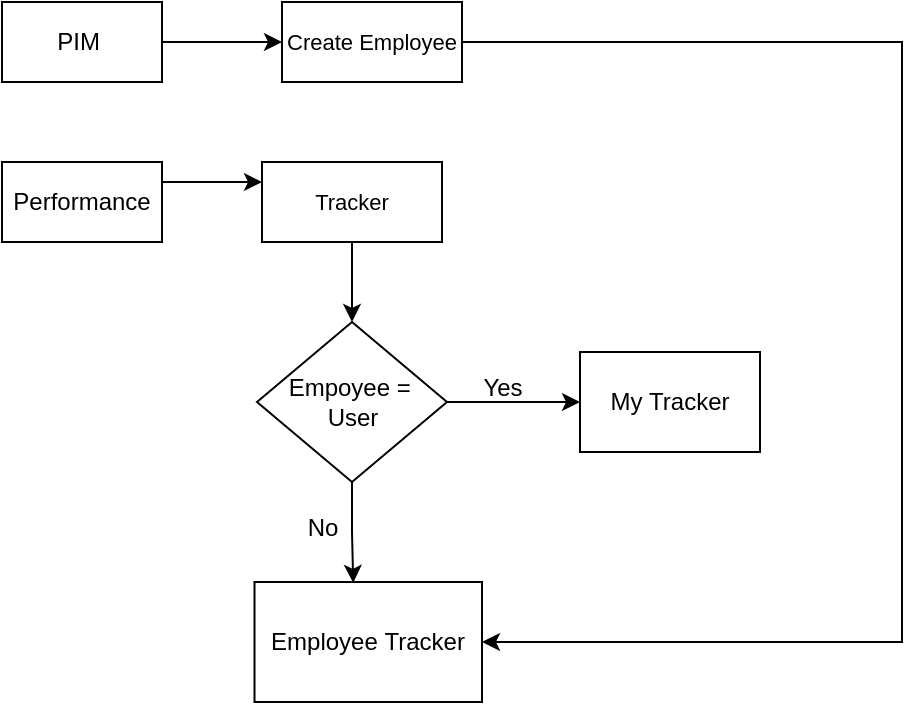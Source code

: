 <mxfile version="26.2.8">
  <diagram name="Trang-1" id="_zSwipDkC4pUuVc7Ita4">
    <mxGraphModel dx="728" dy="366" grid="1" gridSize="10" guides="1" tooltips="1" connect="1" arrows="1" fold="1" page="1" pageScale="1" pageWidth="827" pageHeight="1169" math="0" shadow="0">
      <root>
        <mxCell id="0" />
        <mxCell id="1" parent="0" />
        <mxCell id="g_psVAVuW3C_1zubWyLo-5" style="edgeStyle=orthogonalEdgeStyle;rounded=0;orthogonalLoop=1;jettySize=auto;html=1;exitX=1;exitY=0.5;exitDx=0;exitDy=0;" edge="1" parent="1" source="g_psVAVuW3C_1zubWyLo-2" target="g_psVAVuW3C_1zubWyLo-4">
          <mxGeometry relative="1" as="geometry" />
        </mxCell>
        <mxCell id="g_psVAVuW3C_1zubWyLo-2" value="PIM&amp;nbsp;" style="rounded=0;whiteSpace=wrap;html=1;" vertex="1" parent="1">
          <mxGeometry x="80" y="80" width="80" height="40" as="geometry" />
        </mxCell>
        <mxCell id="g_psVAVuW3C_1zubWyLo-18" style="edgeStyle=orthogonalEdgeStyle;rounded=0;orthogonalLoop=1;jettySize=auto;html=1;exitX=1;exitY=0.5;exitDx=0;exitDy=0;entryX=1;entryY=0.5;entryDx=0;entryDy=0;" edge="1" parent="1" source="g_psVAVuW3C_1zubWyLo-4" target="g_psVAVuW3C_1zubWyLo-11">
          <mxGeometry relative="1" as="geometry">
            <Array as="points">
              <mxPoint x="530" y="100" />
              <mxPoint x="530" y="400" />
            </Array>
          </mxGeometry>
        </mxCell>
        <mxCell id="g_psVAVuW3C_1zubWyLo-4" value="&lt;font style=&quot;font-size: 11px;&quot;&gt;Create Employee&lt;/font&gt;" style="rounded=0;whiteSpace=wrap;html=1;" vertex="1" parent="1">
          <mxGeometry x="220" y="80" width="90" height="40" as="geometry" />
        </mxCell>
        <mxCell id="g_psVAVuW3C_1zubWyLo-12" style="edgeStyle=orthogonalEdgeStyle;rounded=0;orthogonalLoop=1;jettySize=auto;html=1;exitX=1;exitY=0.25;exitDx=0;exitDy=0;entryX=0;entryY=0.25;entryDx=0;entryDy=0;" edge="1" parent="1" source="g_psVAVuW3C_1zubWyLo-6" target="g_psVAVuW3C_1zubWyLo-7">
          <mxGeometry relative="1" as="geometry" />
        </mxCell>
        <mxCell id="g_psVAVuW3C_1zubWyLo-6" value="Performance" style="rounded=0;whiteSpace=wrap;html=1;" vertex="1" parent="1">
          <mxGeometry x="80" y="160" width="80" height="40" as="geometry" />
        </mxCell>
        <mxCell id="g_psVAVuW3C_1zubWyLo-13" style="edgeStyle=orthogonalEdgeStyle;rounded=0;orthogonalLoop=1;jettySize=auto;html=1;exitX=0.5;exitY=1;exitDx=0;exitDy=0;entryX=0.5;entryY=0;entryDx=0;entryDy=0;" edge="1" parent="1" source="g_psVAVuW3C_1zubWyLo-7" target="g_psVAVuW3C_1zubWyLo-9">
          <mxGeometry relative="1" as="geometry" />
        </mxCell>
        <mxCell id="g_psVAVuW3C_1zubWyLo-7" value="&lt;font style=&quot;font-size: 11px;&quot;&gt;Tracker&lt;/font&gt;" style="rounded=0;whiteSpace=wrap;html=1;" vertex="1" parent="1">
          <mxGeometry x="210" y="160" width="90" height="40" as="geometry" />
        </mxCell>
        <mxCell id="g_psVAVuW3C_1zubWyLo-14" style="edgeStyle=orthogonalEdgeStyle;rounded=0;orthogonalLoop=1;jettySize=auto;html=1;exitX=1;exitY=0.5;exitDx=0;exitDy=0;" edge="1" parent="1" source="g_psVAVuW3C_1zubWyLo-9" target="g_psVAVuW3C_1zubWyLo-10">
          <mxGeometry relative="1" as="geometry" />
        </mxCell>
        <mxCell id="g_psVAVuW3C_1zubWyLo-9" value="Empoyee =&amp;nbsp;&lt;div&gt;User&lt;/div&gt;" style="rhombus;whiteSpace=wrap;html=1;" vertex="1" parent="1">
          <mxGeometry x="207.5" y="240" width="95" height="80" as="geometry" />
        </mxCell>
        <mxCell id="g_psVAVuW3C_1zubWyLo-10" value="My&amp;nbsp;Tracker" style="rounded=0;whiteSpace=wrap;html=1;" vertex="1" parent="1">
          <mxGeometry x="369" y="255" width="90" height="50" as="geometry" />
        </mxCell>
        <mxCell id="g_psVAVuW3C_1zubWyLo-11" value="Employee&amp;nbsp;Tracker" style="rounded=0;whiteSpace=wrap;html=1;" vertex="1" parent="1">
          <mxGeometry x="206.25" y="370" width="113.75" height="60" as="geometry" />
        </mxCell>
        <mxCell id="g_psVAVuW3C_1zubWyLo-15" style="edgeStyle=orthogonalEdgeStyle;rounded=0;orthogonalLoop=1;jettySize=auto;html=1;exitX=0.5;exitY=1;exitDx=0;exitDy=0;entryX=0.434;entryY=0.007;entryDx=0;entryDy=0;entryPerimeter=0;" edge="1" parent="1" source="g_psVAVuW3C_1zubWyLo-9" target="g_psVAVuW3C_1zubWyLo-11">
          <mxGeometry relative="1" as="geometry" />
        </mxCell>
        <mxCell id="g_psVAVuW3C_1zubWyLo-16" value="Yes" style="text;html=1;align=center;verticalAlign=middle;resizable=0;points=[];autosize=1;strokeColor=none;fillColor=none;" vertex="1" parent="1">
          <mxGeometry x="310" y="258" width="40" height="30" as="geometry" />
        </mxCell>
        <mxCell id="g_psVAVuW3C_1zubWyLo-17" value="No" style="text;html=1;align=center;verticalAlign=middle;resizable=0;points=[];autosize=1;strokeColor=none;fillColor=none;" vertex="1" parent="1">
          <mxGeometry x="220" y="328" width="40" height="30" as="geometry" />
        </mxCell>
      </root>
    </mxGraphModel>
  </diagram>
</mxfile>
